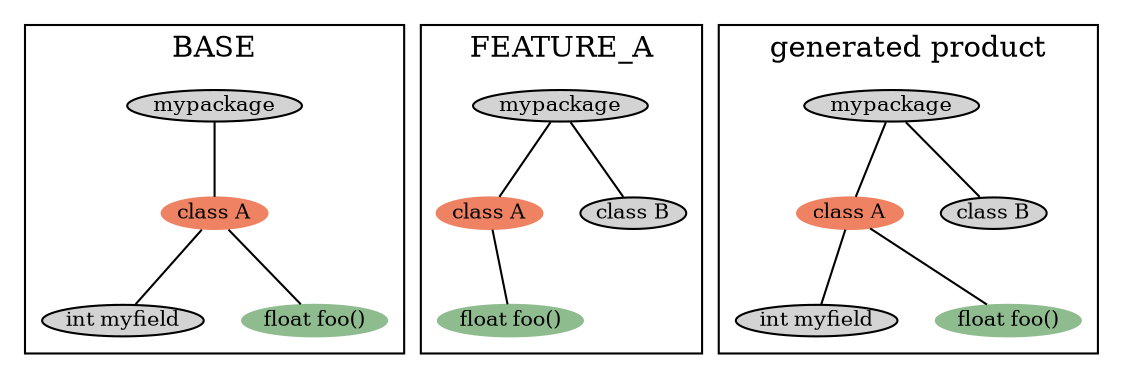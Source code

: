 graph ""
   {
   node [fontsize=10,width=".2", height=".2", margin=0, style=filled];
#   graph[fontsize=8];


   subgraph cluster1
   {
   label="BASE"
   b_root ;
   b_root [label="mypackage"] ;
   b_root -- b_classA;
   b_classA [label="class A", color=salmon2] ;
   b_classA -- b_fieldB ;
   b_fieldB [label="int myfield"] ;
   b_classA -- b_methC ;
   b_methC [label="float foo()", color=darkseagreen] ;
   }

   subgraph cluster2
   {
   label="FEATURE_A"
   d_root ;
   d_root [label="mypackage"] ;
   d_root -- d_classA;
   d_classA [label="class A", color=salmon2] ;
   d_classA -- d_methC ;
   d_methC [label="float foo()", color=darkseagreen] ;
   d_classB [label="class B"] ;
   d_root -- d_classB;
   }

   subgraph cluster3
   {
   label="generated product"
   c_root ;
   c_root [label="mypackage"] ;
   c_root -- c_classA;
   c_classA [label="class A", color=salmon2] ;
   c_classA -- c_fieldB ;
   c_fieldB [label="int myfield"] ;
   c_classA -- c_methC ;
   c_methC [label="float foo()", color=darkseagreen] ;
    c_classB [label="class B"] ;
    c_root -- c_classB;
   }

}
